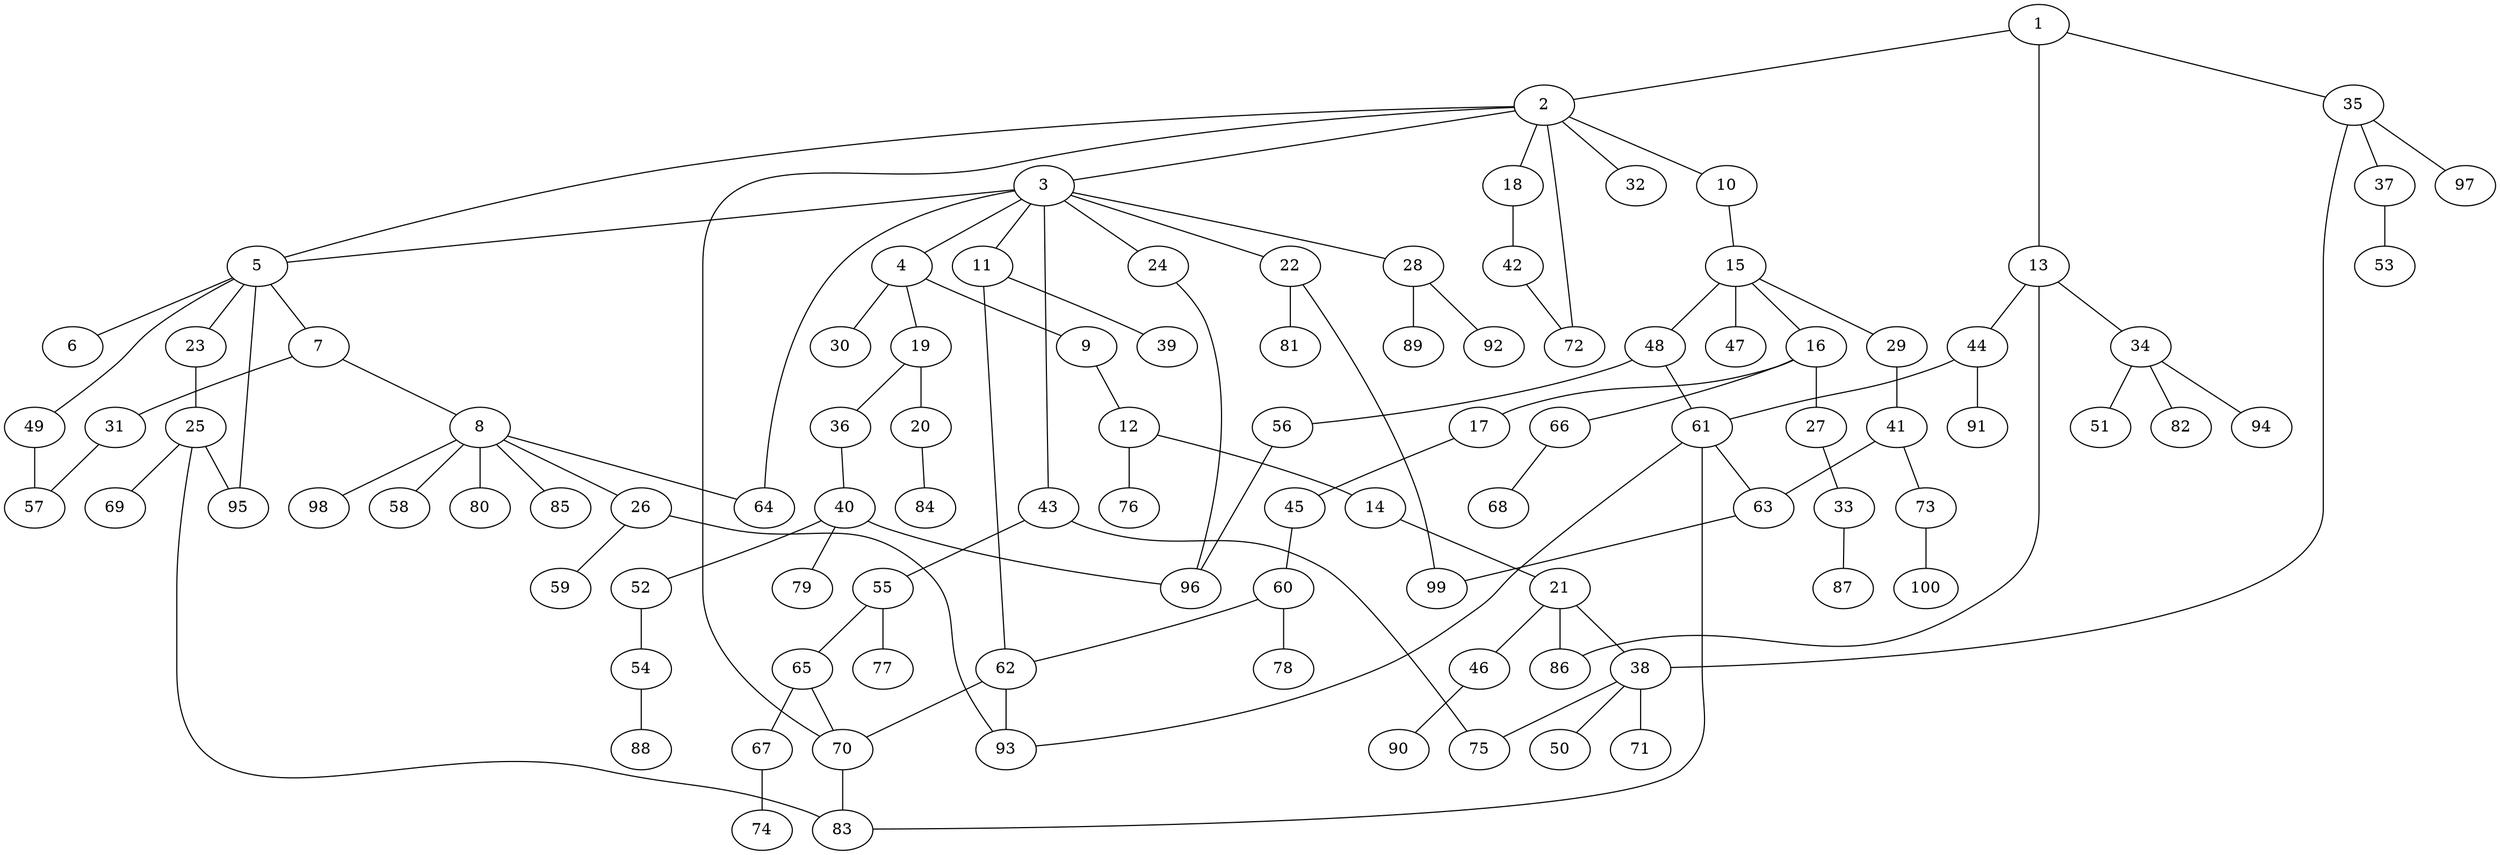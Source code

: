 graph graphname {1--2
1--13
1--35
2--3
2--5
2--10
2--18
2--32
2--70
2--72
3--4
3--5
3--11
3--22
3--24
3--28
3--43
3--64
4--9
4--19
4--30
5--6
5--7
5--23
5--49
5--95
7--8
7--31
8--26
8--58
8--64
8--80
8--85
8--98
9--12
10--15
11--39
11--62
12--14
12--76
13--34
13--44
13--86
14--21
15--16
15--29
15--47
15--48
16--17
16--27
16--66
17--45
18--42
19--20
19--36
20--84
21--38
21--46
21--86
22--81
22--99
23--25
24--96
25--69
25--83
25--95
26--59
26--93
27--33
28--89
28--92
29--41
31--57
33--87
34--51
34--82
34--94
35--37
35--38
35--97
36--40
37--53
38--50
38--71
38--75
40--52
40--79
40--96
41--63
41--73
42--72
43--55
43--75
44--61
44--91
45--60
46--90
48--56
48--61
49--57
52--54
54--88
55--65
55--77
56--96
60--62
60--78
61--63
61--83
61--93
62--70
62--93
63--99
65--67
65--70
66--68
67--74
70--83
73--100
}